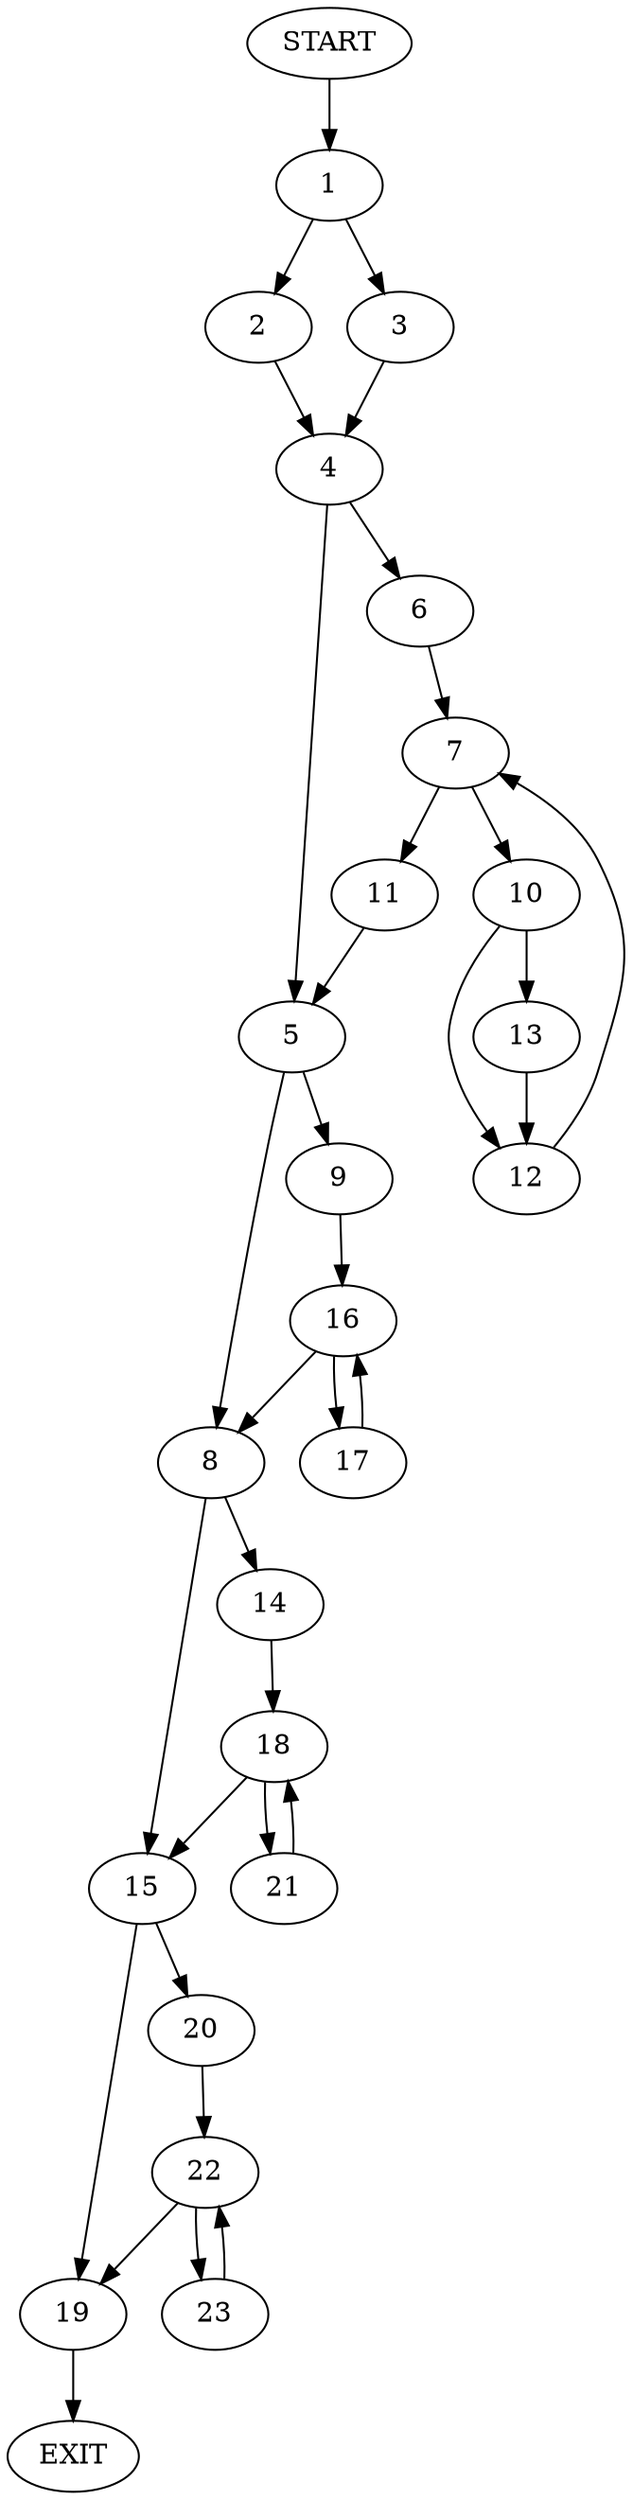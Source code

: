 digraph {
0 [label="START"]
24 [label="EXIT"]
0 -> 1
1 -> 2
1 -> 3
3 -> 4
2 -> 4
4 -> 5
4 -> 6
6 -> 7
5 -> 8
5 -> 9
7 -> 10
7 -> 11
10 -> 12
10 -> 13
11 -> 5
12 -> 7
13 -> 12
8 -> 14
8 -> 15
9 -> 16
16 -> 8
16 -> 17
17 -> 16
14 -> 18
15 -> 19
15 -> 20
18 -> 21
18 -> 15
21 -> 18
20 -> 22
19 -> 24
22 -> 19
22 -> 23
23 -> 22
}
